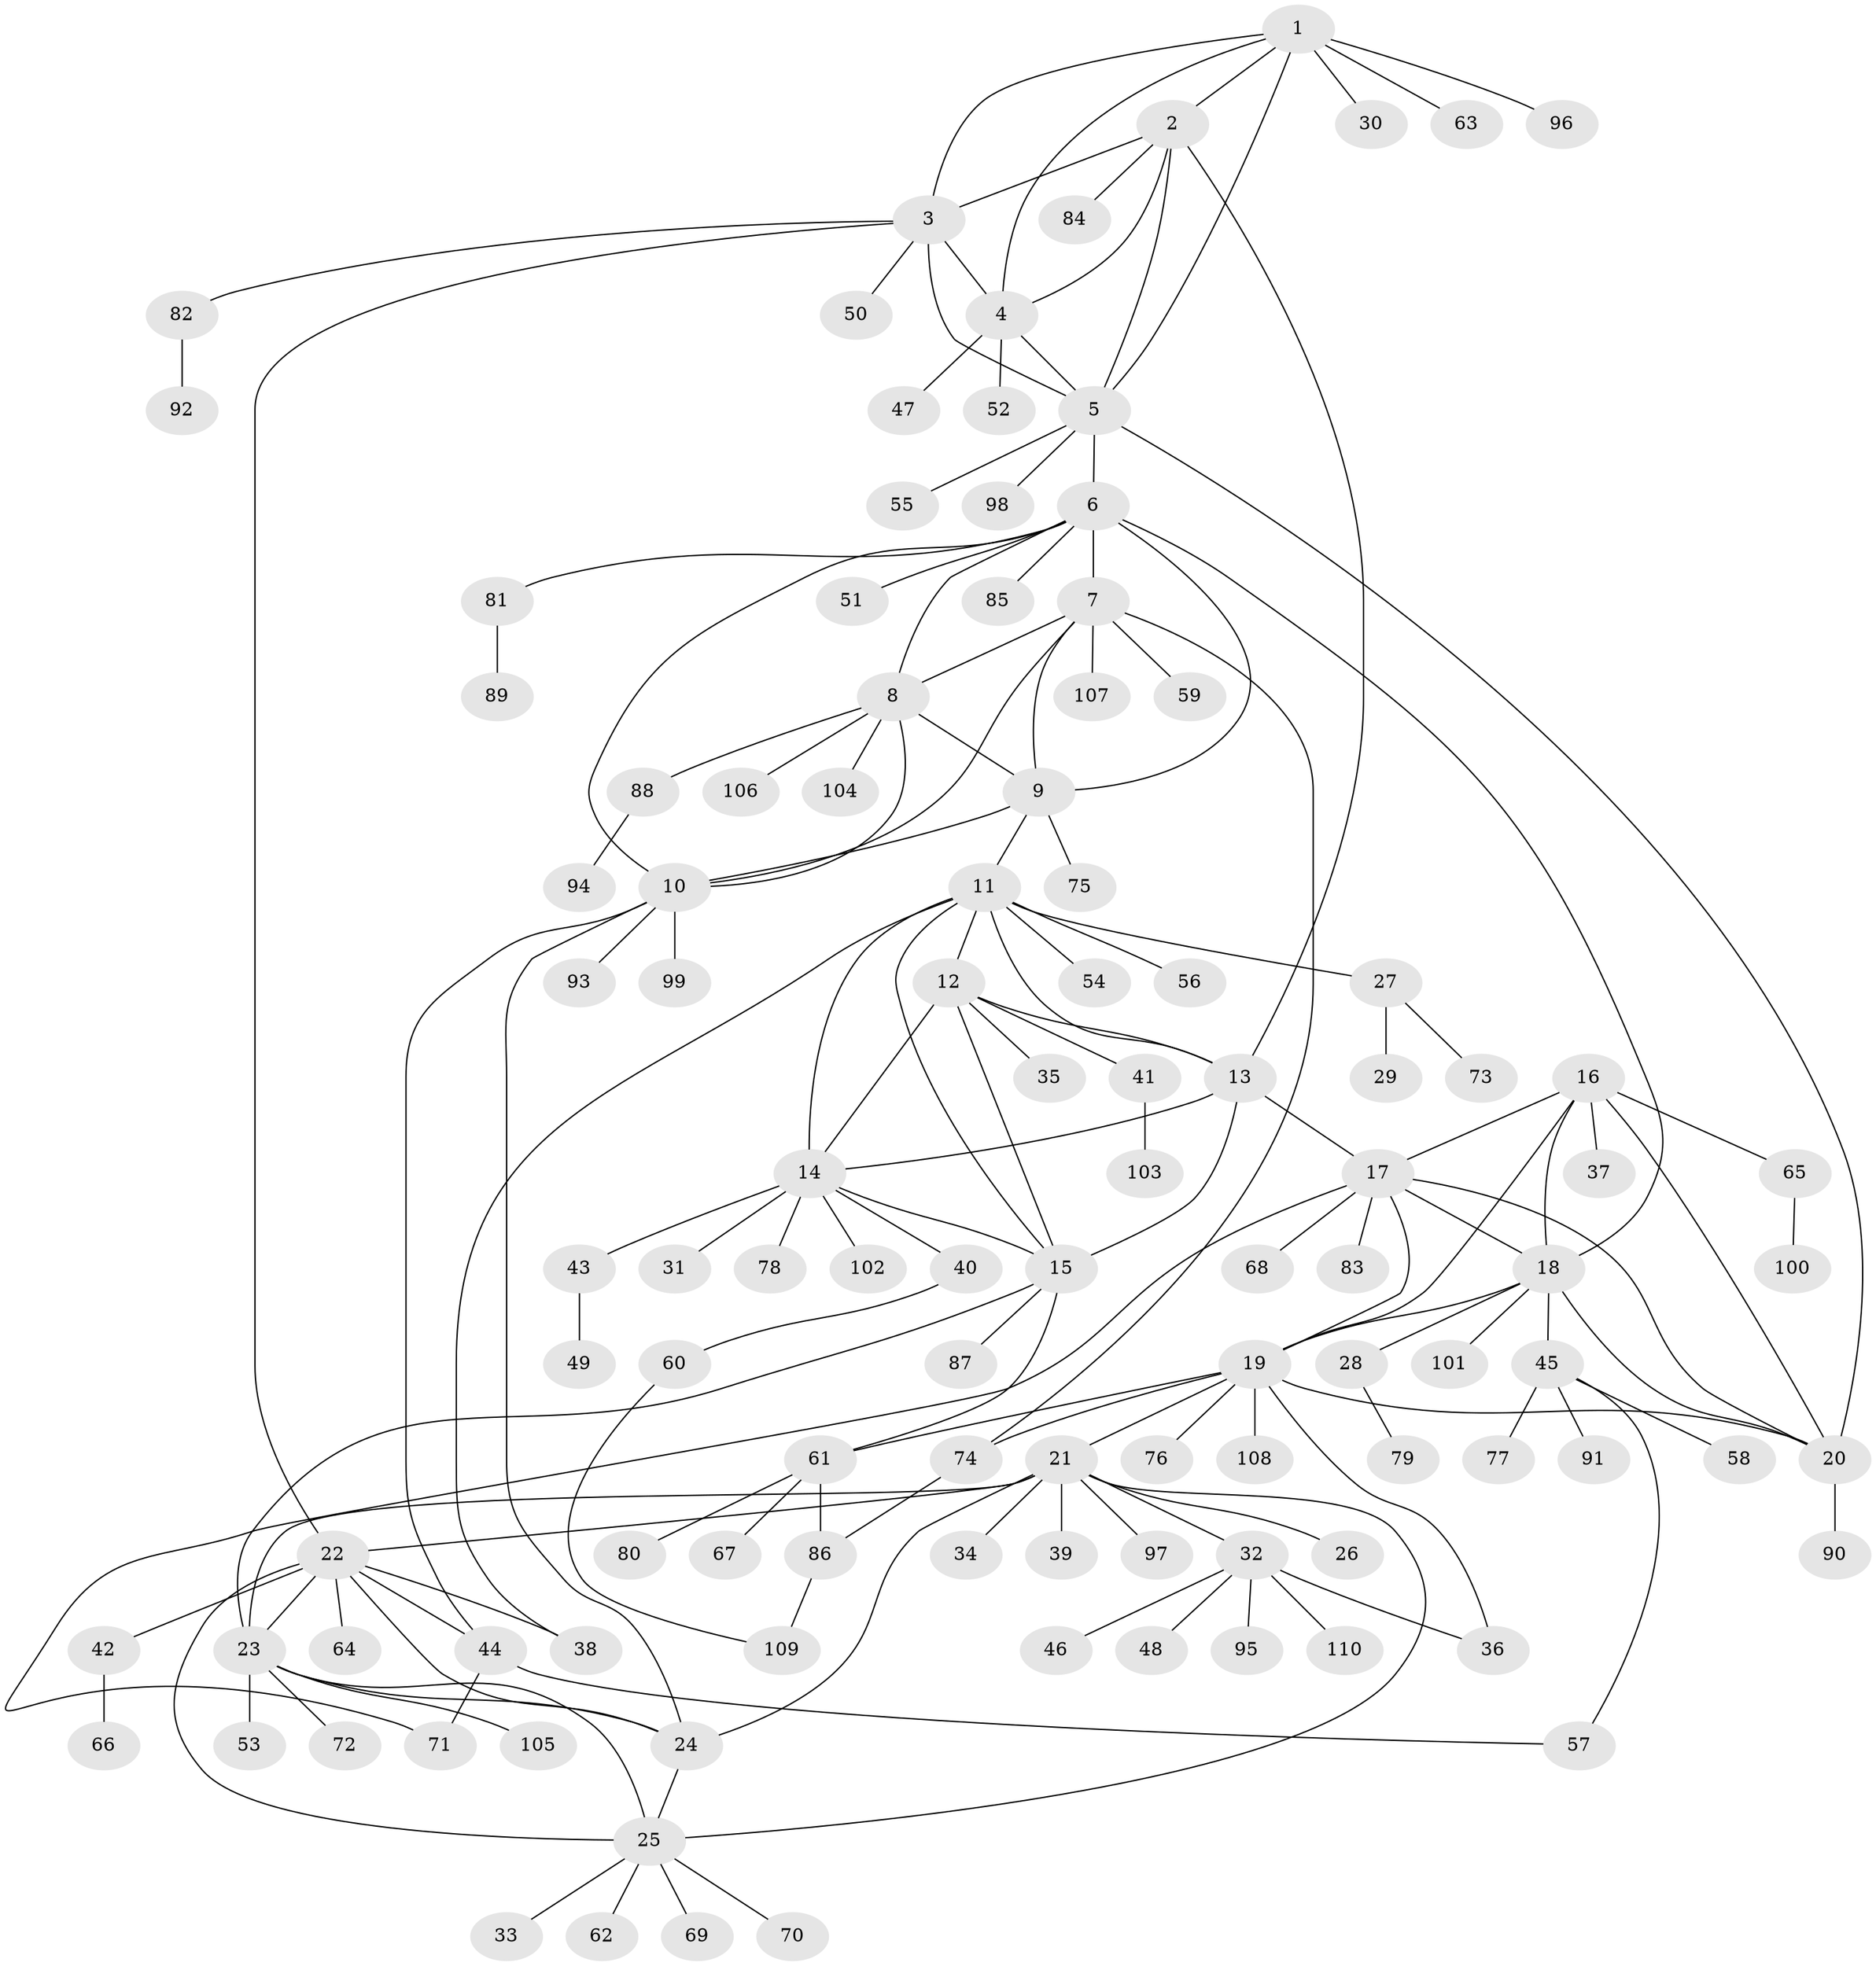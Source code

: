 // coarse degree distribution, {5: 0.030303030303030304, 11: 0.015151515151515152, 12: 0.015151515151515152, 7: 0.015151515151515152, 13: 0.015151515151515152, 9: 0.015151515151515152, 6: 0.045454545454545456, 1: 0.803030303030303, 14: 0.015151515151515152, 3: 0.015151515151515152, 4: 0.015151515151515152}
// Generated by graph-tools (version 1.1) at 2025/57/03/04/25 21:57:55]
// undirected, 110 vertices, 154 edges
graph export_dot {
graph [start="1"]
  node [color=gray90,style=filled];
  1;
  2;
  3;
  4;
  5;
  6;
  7;
  8;
  9;
  10;
  11;
  12;
  13;
  14;
  15;
  16;
  17;
  18;
  19;
  20;
  21;
  22;
  23;
  24;
  25;
  26;
  27;
  28;
  29;
  30;
  31;
  32;
  33;
  34;
  35;
  36;
  37;
  38;
  39;
  40;
  41;
  42;
  43;
  44;
  45;
  46;
  47;
  48;
  49;
  50;
  51;
  52;
  53;
  54;
  55;
  56;
  57;
  58;
  59;
  60;
  61;
  62;
  63;
  64;
  65;
  66;
  67;
  68;
  69;
  70;
  71;
  72;
  73;
  74;
  75;
  76;
  77;
  78;
  79;
  80;
  81;
  82;
  83;
  84;
  85;
  86;
  87;
  88;
  89;
  90;
  91;
  92;
  93;
  94;
  95;
  96;
  97;
  98;
  99;
  100;
  101;
  102;
  103;
  104;
  105;
  106;
  107;
  108;
  109;
  110;
  1 -- 2;
  1 -- 3;
  1 -- 4;
  1 -- 5;
  1 -- 30;
  1 -- 63;
  1 -- 96;
  2 -- 3;
  2 -- 4;
  2 -- 5;
  2 -- 13;
  2 -- 84;
  3 -- 4;
  3 -- 5;
  3 -- 22;
  3 -- 50;
  3 -- 82;
  4 -- 5;
  4 -- 47;
  4 -- 52;
  5 -- 6;
  5 -- 20;
  5 -- 55;
  5 -- 98;
  6 -- 7;
  6 -- 8;
  6 -- 9;
  6 -- 10;
  6 -- 18;
  6 -- 51;
  6 -- 81;
  6 -- 85;
  7 -- 8;
  7 -- 9;
  7 -- 10;
  7 -- 59;
  7 -- 74;
  7 -- 107;
  8 -- 9;
  8 -- 10;
  8 -- 88;
  8 -- 104;
  8 -- 106;
  9 -- 10;
  9 -- 11;
  9 -- 75;
  10 -- 24;
  10 -- 44;
  10 -- 93;
  10 -- 99;
  11 -- 12;
  11 -- 13;
  11 -- 14;
  11 -- 15;
  11 -- 27;
  11 -- 38;
  11 -- 54;
  11 -- 56;
  12 -- 13;
  12 -- 14;
  12 -- 15;
  12 -- 35;
  12 -- 41;
  13 -- 14;
  13 -- 15;
  13 -- 17;
  14 -- 15;
  14 -- 31;
  14 -- 40;
  14 -- 43;
  14 -- 78;
  14 -- 102;
  15 -- 23;
  15 -- 61;
  15 -- 87;
  16 -- 17;
  16 -- 18;
  16 -- 19;
  16 -- 20;
  16 -- 37;
  16 -- 65;
  17 -- 18;
  17 -- 19;
  17 -- 20;
  17 -- 68;
  17 -- 71;
  17 -- 83;
  18 -- 19;
  18 -- 20;
  18 -- 28;
  18 -- 45;
  18 -- 101;
  19 -- 20;
  19 -- 21;
  19 -- 36;
  19 -- 61;
  19 -- 74;
  19 -- 76;
  19 -- 108;
  20 -- 90;
  21 -- 22;
  21 -- 23;
  21 -- 24;
  21 -- 25;
  21 -- 26;
  21 -- 32;
  21 -- 34;
  21 -- 39;
  21 -- 97;
  22 -- 23;
  22 -- 24;
  22 -- 25;
  22 -- 38;
  22 -- 42;
  22 -- 44;
  22 -- 64;
  23 -- 24;
  23 -- 25;
  23 -- 53;
  23 -- 72;
  23 -- 105;
  24 -- 25;
  25 -- 33;
  25 -- 62;
  25 -- 69;
  25 -- 70;
  27 -- 29;
  27 -- 73;
  28 -- 79;
  32 -- 36;
  32 -- 46;
  32 -- 48;
  32 -- 95;
  32 -- 110;
  40 -- 60;
  41 -- 103;
  42 -- 66;
  43 -- 49;
  44 -- 57;
  44 -- 71;
  45 -- 57;
  45 -- 58;
  45 -- 77;
  45 -- 91;
  60 -- 109;
  61 -- 67;
  61 -- 80;
  61 -- 86;
  65 -- 100;
  74 -- 86;
  81 -- 89;
  82 -- 92;
  86 -- 109;
  88 -- 94;
}
